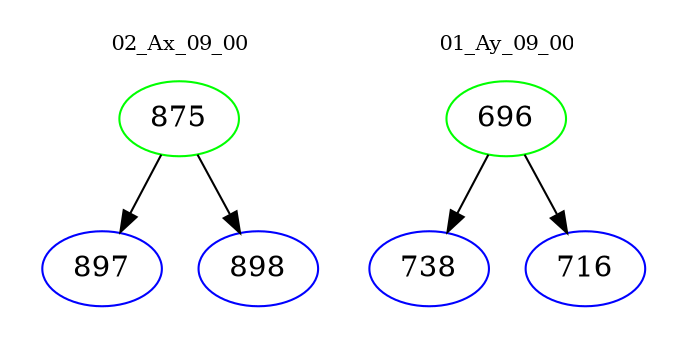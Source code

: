 digraph{
subgraph cluster_0 {
color = white
label = "02_Ax_09_00";
fontsize=10;
T0_875 [label="875", color="green"]
T0_875 -> T0_897 [color="black"]
T0_897 [label="897", color="blue"]
T0_875 -> T0_898 [color="black"]
T0_898 [label="898", color="blue"]
}
subgraph cluster_1 {
color = white
label = "01_Ay_09_00";
fontsize=10;
T1_696 [label="696", color="green"]
T1_696 -> T1_738 [color="black"]
T1_738 [label="738", color="blue"]
T1_696 -> T1_716 [color="black"]
T1_716 [label="716", color="blue"]
}
}
